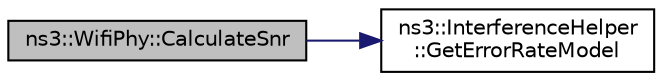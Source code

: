 digraph "ns3::WifiPhy::CalculateSnr"
{
 // LATEX_PDF_SIZE
  edge [fontname="Helvetica",fontsize="10",labelfontname="Helvetica",labelfontsize="10"];
  node [fontname="Helvetica",fontsize="10",shape=record];
  rankdir="LR";
  Node1 [label="ns3::WifiPhy::CalculateSnr",height=0.2,width=0.4,color="black", fillcolor="grey75", style="filled", fontcolor="black",tooltip=" "];
  Node1 -> Node2 [color="midnightblue",fontsize="10",style="solid",fontname="Helvetica"];
  Node2 [label="ns3::InterferenceHelper\l::GetErrorRateModel",height=0.2,width=0.4,color="black", fillcolor="white", style="filled",URL="$classns3_1_1_interference_helper.html#a7e93591bb0605ac566ad612c8d8b98fd",tooltip="Return the error rate model."];
}
